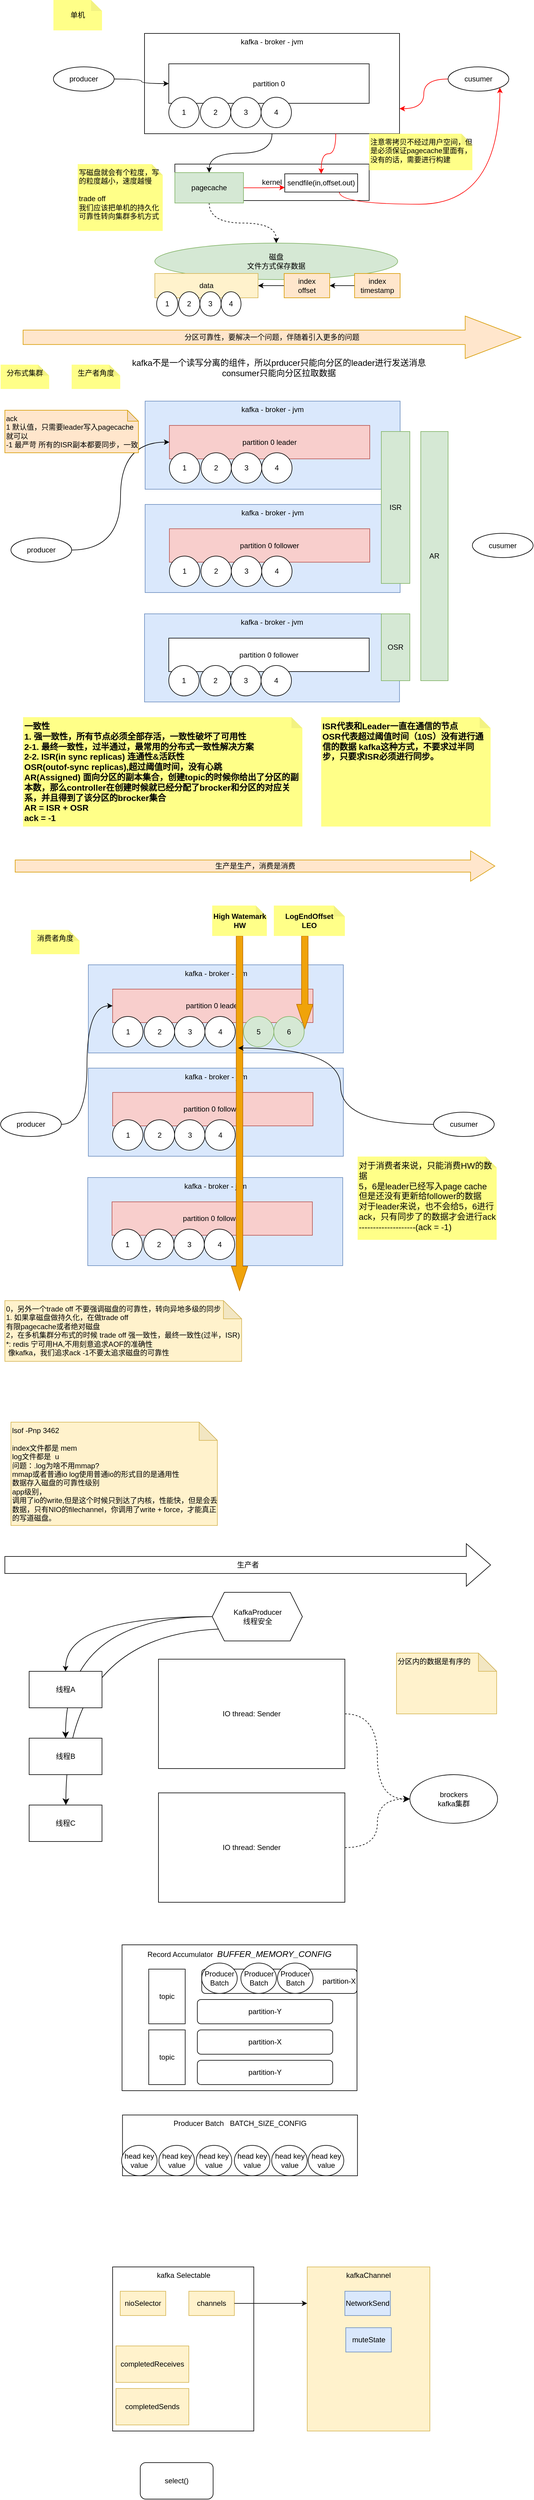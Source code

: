 <mxfile version="24.5.4" type="github">
  <diagram name="第 1 页" id="PkiXDes5N5bRzUGDbgQO">
    <mxGraphModel dx="794" dy="420" grid="1" gridSize="10" guides="1" tooltips="1" connect="1" arrows="1" fold="1" page="1" pageScale="1" pageWidth="827" pageHeight="1169" math="0" shadow="0">
      <root>
        <mxCell id="0" />
        <mxCell id="1" parent="0" />
        <mxCell id="Z7uTY06q8HQg-axiRB6t-1" value="单机" style="shape=note;whiteSpace=wrap;html=1;backgroundOutline=1;darkOpacity=0.05;fillColor=#ffff88;strokeColor=none;horizontal=1;align=center;verticalAlign=middle;size=18;" parent="1" vertex="1">
          <mxGeometry x="100" y="40" width="80" height="50" as="geometry" />
        </mxCell>
        <mxCell id="Z7uTY06q8HQg-axiRB6t-2" value="producer" style="ellipse;whiteSpace=wrap;html=1;" parent="1" vertex="1">
          <mxGeometry x="100" y="150" width="100" height="40" as="geometry" />
        </mxCell>
        <mxCell id="Z7uTY06q8HQg-axiRB6t-3" value="kafka - broker - jvm" style="rounded=0;whiteSpace=wrap;html=1;align=center;verticalAlign=top;" parent="1" vertex="1">
          <mxGeometry x="250" y="95" width="420" height="165" as="geometry" />
        </mxCell>
        <mxCell id="Z7uTY06q8HQg-axiRB6t-4" value="partition 0" style="rounded=0;whiteSpace=wrap;html=1;align=center;verticalAlign=middle;" parent="1" vertex="1">
          <mxGeometry x="290" y="145" width="330" height="65" as="geometry" />
        </mxCell>
        <mxCell id="Z7uTY06q8HQg-axiRB6t-35" style="edgeStyle=orthogonalEdgeStyle;curved=1;rounded=0;orthogonalLoop=1;jettySize=auto;html=1;entryX=1;entryY=0.75;entryDx=0;entryDy=0;strokeColor=#FF0000;" parent="1" source="Z7uTY06q8HQg-axiRB6t-5" target="Z7uTY06q8HQg-axiRB6t-3" edge="1">
          <mxGeometry relative="1" as="geometry" />
        </mxCell>
        <mxCell id="Z7uTY06q8HQg-axiRB6t-5" value="cusumer" style="ellipse;whiteSpace=wrap;html=1;" parent="1" vertex="1">
          <mxGeometry x="750" y="150" width="100" height="40" as="geometry" />
        </mxCell>
        <mxCell id="Z7uTY06q8HQg-axiRB6t-7" value="kernel" style="rounded=0;whiteSpace=wrap;html=1;align=center;verticalAlign=middle;" parent="1" vertex="1">
          <mxGeometry x="300" y="310" width="320" height="60" as="geometry" />
        </mxCell>
        <mxCell id="Z7uTY06q8HQg-axiRB6t-8" value="1" style="ellipse;whiteSpace=wrap;html=1;" parent="1" vertex="1">
          <mxGeometry x="290" y="200" width="50" height="50" as="geometry" />
        </mxCell>
        <mxCell id="Z7uTY06q8HQg-axiRB6t-9" value="2" style="ellipse;whiteSpace=wrap;html=1;" parent="1" vertex="1">
          <mxGeometry x="342" y="200" width="50" height="50" as="geometry" />
        </mxCell>
        <mxCell id="Z7uTY06q8HQg-axiRB6t-10" value="3" style="ellipse;whiteSpace=wrap;html=1;" parent="1" vertex="1">
          <mxGeometry x="392" y="200" width="50" height="50" as="geometry" />
        </mxCell>
        <mxCell id="Z7uTY06q8HQg-axiRB6t-11" value="4" style="ellipse;whiteSpace=wrap;html=1;" parent="1" vertex="1">
          <mxGeometry x="442" y="200" width="50" height="50" as="geometry" />
        </mxCell>
        <mxCell id="Z7uTY06q8HQg-axiRB6t-16" style="edgeStyle=orthogonalEdgeStyle;curved=1;rounded=0;orthogonalLoop=1;jettySize=auto;html=1;entryX=0.5;entryY=0;entryDx=0;entryDy=0;strokeColor=none;dashed=1;" parent="1" source="Z7uTY06q8HQg-axiRB6t-12" target="Z7uTY06q8HQg-axiRB6t-15" edge="1">
          <mxGeometry relative="1" as="geometry" />
        </mxCell>
        <mxCell id="Z7uTY06q8HQg-axiRB6t-18" style="edgeStyle=orthogonalEdgeStyle;curved=1;rounded=0;orthogonalLoop=1;jettySize=auto;html=1;entryX=0.5;entryY=0;entryDx=0;entryDy=0;dashed=1;" parent="1" source="Z7uTY06q8HQg-axiRB6t-12" target="Z7uTY06q8HQg-axiRB6t-15" edge="1">
          <mxGeometry relative="1" as="geometry" />
        </mxCell>
        <mxCell id="Z7uTY06q8HQg-axiRB6t-33" style="edgeStyle=orthogonalEdgeStyle;curved=0;rounded=1;orthogonalLoop=1;jettySize=auto;html=1;entryX=0;entryY=0.75;entryDx=0;entryDy=0;strokeColor=#FF0000;" parent="1" source="Z7uTY06q8HQg-axiRB6t-12" target="Z7uTY06q8HQg-axiRB6t-32" edge="1">
          <mxGeometry relative="1" as="geometry" />
        </mxCell>
        <mxCell id="Z7uTY06q8HQg-axiRB6t-12" value="pagecache" style="rounded=0;whiteSpace=wrap;html=1;align=center;verticalAlign=middle;fillColor=#d5e8d4;strokeColor=#82b366;" parent="1" vertex="1">
          <mxGeometry x="300" y="324" width="113" height="50" as="geometry" />
        </mxCell>
        <mxCell id="Z7uTY06q8HQg-axiRB6t-13" style="edgeStyle=orthogonalEdgeStyle;rounded=0;orthogonalLoop=1;jettySize=auto;html=1;curved=1;" parent="1" source="Z7uTY06q8HQg-axiRB6t-2" target="Z7uTY06q8HQg-axiRB6t-4" edge="1">
          <mxGeometry relative="1" as="geometry" />
        </mxCell>
        <mxCell id="Z7uTY06q8HQg-axiRB6t-15" value="磁盘&lt;div&gt;文件方式保存数据&lt;/div&gt;" style="ellipse;whiteSpace=wrap;html=1;fillColor=#d5e8d4;strokeColor=#82b366;" parent="1" vertex="1">
          <mxGeometry x="267" y="440" width="400" height="60" as="geometry" />
        </mxCell>
        <mxCell id="Z7uTY06q8HQg-axiRB6t-17" value="写磁盘就会有个粒度，写的粒度越小，速度越慢&lt;div&gt;&lt;br&gt;&lt;/div&gt;&lt;div&gt;trade off&lt;/div&gt;&lt;div&gt;我们应该把单机的持久化可靠性转向集群多机方式&lt;/div&gt;" style="shape=note;whiteSpace=wrap;html=1;backgroundOutline=1;darkOpacity=0.05;fillColor=#ffff88;strokeColor=none;horizontal=1;align=left;verticalAlign=top;size=18;" parent="1" vertex="1">
          <mxGeometry x="140" y="310" width="140" height="110" as="geometry" />
        </mxCell>
        <mxCell id="Z7uTY06q8HQg-axiRB6t-19" value="data" style="rounded=0;whiteSpace=wrap;html=1;align=center;verticalAlign=middle;fillColor=#fff2cc;strokeColor=#d6b656;" parent="1" vertex="1">
          <mxGeometry x="267" y="490" width="170" height="40" as="geometry" />
        </mxCell>
        <mxCell id="Z7uTY06q8HQg-axiRB6t-24" value="" style="group" parent="1" vertex="1" connectable="0">
          <mxGeometry x="270" y="520" width="139" height="40" as="geometry" />
        </mxCell>
        <mxCell id="Z7uTY06q8HQg-axiRB6t-20" value="1" style="ellipse;whiteSpace=wrap;html=1;" parent="Z7uTY06q8HQg-axiRB6t-24" vertex="1">
          <mxGeometry width="34.925" height="40" as="geometry" />
        </mxCell>
        <mxCell id="Z7uTY06q8HQg-axiRB6t-21" value="2" style="ellipse;whiteSpace=wrap;html=1;" parent="Z7uTY06q8HQg-axiRB6t-24" vertex="1">
          <mxGeometry x="36.322" width="34.925" height="40" as="geometry" />
        </mxCell>
        <mxCell id="Z7uTY06q8HQg-axiRB6t-22" value="3" style="ellipse;whiteSpace=wrap;html=1;" parent="Z7uTY06q8HQg-axiRB6t-24" vertex="1">
          <mxGeometry x="71.246" width="34.925" height="40" as="geometry" />
        </mxCell>
        <mxCell id="Z7uTY06q8HQg-axiRB6t-23" value="4" style="ellipse;whiteSpace=wrap;html=1;" parent="Z7uTY06q8HQg-axiRB6t-24" vertex="1">
          <mxGeometry x="106.171" width="32.829" height="40" as="geometry" />
        </mxCell>
        <mxCell id="Z7uTY06q8HQg-axiRB6t-26" style="edgeStyle=orthogonalEdgeStyle;curved=1;rounded=0;orthogonalLoop=1;jettySize=auto;html=1;entryX=1;entryY=0.5;entryDx=0;entryDy=0;" parent="1" source="Z7uTY06q8HQg-axiRB6t-25" target="Z7uTY06q8HQg-axiRB6t-19" edge="1">
          <mxGeometry relative="1" as="geometry" />
        </mxCell>
        <mxCell id="Z7uTY06q8HQg-axiRB6t-25" value="index&lt;div&gt;offset&lt;/div&gt;" style="rounded=0;whiteSpace=wrap;html=1;align=center;verticalAlign=middle;fillColor=#ffe6cc;strokeColor=#d79b00;" parent="1" vertex="1">
          <mxGeometry x="480" y="490" width="75" height="40" as="geometry" />
        </mxCell>
        <mxCell id="Z7uTY06q8HQg-axiRB6t-28" value="" style="edgeStyle=orthogonalEdgeStyle;curved=1;rounded=0;orthogonalLoop=1;jettySize=auto;html=1;" parent="1" source="Z7uTY06q8HQg-axiRB6t-27" target="Z7uTY06q8HQg-axiRB6t-25" edge="1">
          <mxGeometry relative="1" as="geometry" />
        </mxCell>
        <mxCell id="Z7uTY06q8HQg-axiRB6t-27" value="index&lt;div&gt;timestamp&lt;/div&gt;" style="rounded=0;whiteSpace=wrap;html=1;align=center;verticalAlign=middle;fillColor=#ffe6cc;strokeColor=#d79b00;" parent="1" vertex="1">
          <mxGeometry x="596" y="490" width="75" height="40" as="geometry" />
        </mxCell>
        <mxCell id="Z7uTY06q8HQg-axiRB6t-34" style="edgeStyle=orthogonalEdgeStyle;curved=1;rounded=0;orthogonalLoop=1;jettySize=auto;html=1;entryX=1;entryY=1;entryDx=0;entryDy=0;exitX=0.75;exitY=1;exitDx=0;exitDy=0;strokeColor=#FF0000;strokeWidth=1;" parent="1" source="Z7uTY06q8HQg-axiRB6t-32" target="Z7uTY06q8HQg-axiRB6t-5" edge="1">
          <mxGeometry relative="1" as="geometry">
            <mxPoint x="610" y="405.86" as="sourcePoint" />
            <mxPoint x="844.355" y="235.002" as="targetPoint" />
          </mxGeometry>
        </mxCell>
        <mxCell id="Z7uTY06q8HQg-axiRB6t-32" value="sendfile(in,offset.out)" style="rounded=0;whiteSpace=wrap;html=1;" parent="1" vertex="1">
          <mxGeometry x="481" y="326" width="120" height="30" as="geometry" />
        </mxCell>
        <mxCell id="Z7uTY06q8HQg-axiRB6t-14" style="edgeStyle=orthogonalEdgeStyle;curved=1;rounded=0;orthogonalLoop=1;jettySize=auto;html=1;entryX=0.5;entryY=0;entryDx=0;entryDy=0;" parent="1" source="Z7uTY06q8HQg-axiRB6t-3" target="Z7uTY06q8HQg-axiRB6t-12" edge="1">
          <mxGeometry relative="1" as="geometry" />
        </mxCell>
        <mxCell id="Z7uTY06q8HQg-axiRB6t-36" style="edgeStyle=orthogonalEdgeStyle;curved=1;rounded=0;orthogonalLoop=1;jettySize=auto;html=1;exitX=0.75;exitY=1;exitDx=0;exitDy=0;entryX=0.5;entryY=0;entryDx=0;entryDy=0;strokeColor=#FF0000;" parent="1" source="Z7uTY06q8HQg-axiRB6t-3" target="Z7uTY06q8HQg-axiRB6t-32" edge="1">
          <mxGeometry relative="1" as="geometry" />
        </mxCell>
        <mxCell id="Z7uTY06q8HQg-axiRB6t-37" value="注意零拷贝不经过用户空间，但是必须保证pagecache里面有，没有的话，需要进行构建" style="shape=note;whiteSpace=wrap;html=1;backgroundOutline=1;darkOpacity=0.05;fillColor=#ffff88;strokeColor=none;horizontal=1;align=left;verticalAlign=top;size=18;" parent="1" vertex="1">
          <mxGeometry x="620" y="260" width="170" height="60" as="geometry" />
        </mxCell>
        <mxCell id="Z7uTY06q8HQg-axiRB6t-42" value="分区可靠性，要解决一个问题，伴随着引入更多的问题" style="shape=singleArrow;whiteSpace=wrap;html=1;arrowWidth=0.339;arrowSize=0.112;fillColor=#ffe6cc;strokeColor=#d79b00;" parent="1" vertex="1">
          <mxGeometry x="50" y="560" width="820" height="70" as="geometry" />
        </mxCell>
        <mxCell id="Z7uTY06q8HQg-axiRB6t-43" value="producer" style="ellipse;whiteSpace=wrap;html=1;" parent="1" vertex="1">
          <mxGeometry x="30" y="925" width="100" height="40" as="geometry" />
        </mxCell>
        <mxCell id="Z7uTY06q8HQg-axiRB6t-44" value="kafka - broker - jvm" style="rounded=0;whiteSpace=wrap;html=1;align=center;verticalAlign=top;fillColor=#dae8fc;strokeColor=#6c8ebf;" parent="1" vertex="1">
          <mxGeometry x="251" y="700" width="420" height="145" as="geometry" />
        </mxCell>
        <mxCell id="Z7uTY06q8HQg-axiRB6t-45" value="partition 0 leader" style="rounded=0;whiteSpace=wrap;html=1;align=center;verticalAlign=middle;fillColor=#f8cecc;strokeColor=#b85450;" parent="1" vertex="1">
          <mxGeometry x="291" y="740" width="330" height="55" as="geometry" />
        </mxCell>
        <mxCell id="Z7uTY06q8HQg-axiRB6t-46" value="1" style="ellipse;whiteSpace=wrap;html=1;" parent="1" vertex="1">
          <mxGeometry x="291" y="785" width="50" height="50" as="geometry" />
        </mxCell>
        <mxCell id="Z7uTY06q8HQg-axiRB6t-47" value="2" style="ellipse;whiteSpace=wrap;html=1;" parent="1" vertex="1">
          <mxGeometry x="343" y="785" width="50" height="50" as="geometry" />
        </mxCell>
        <mxCell id="Z7uTY06q8HQg-axiRB6t-48" value="3" style="ellipse;whiteSpace=wrap;html=1;" parent="1" vertex="1">
          <mxGeometry x="393" y="785" width="50" height="50" as="geometry" />
        </mxCell>
        <mxCell id="Z7uTY06q8HQg-axiRB6t-49" value="4" style="ellipse;whiteSpace=wrap;html=1;" parent="1" vertex="1">
          <mxGeometry x="443" y="785" width="50" height="50" as="geometry" />
        </mxCell>
        <mxCell id="Z7uTY06q8HQg-axiRB6t-50" value="生产者角度" style="shape=note;whiteSpace=wrap;html=1;backgroundOutline=1;darkOpacity=0.05;fillColor=#ffff88;strokeColor=none;horizontal=1;align=center;verticalAlign=top;size=18;" parent="1" vertex="1">
          <mxGeometry x="130" y="640" width="80" height="40" as="geometry" />
        </mxCell>
        <mxCell id="Z7uTY06q8HQg-axiRB6t-51" value="kafka不是一个读写分离的组件，所以prducer只能向分区的leader进行发送消息&lt;div&gt;consumer只能向分区拉取数据&lt;/div&gt;" style="text;html=1;align=center;verticalAlign=middle;resizable=0;points=[];autosize=1;strokeColor=none;fillColor=none;fontSize=14;" parent="1" vertex="1">
          <mxGeometry x="216" y="620" width="510" height="50" as="geometry" />
        </mxCell>
        <mxCell id="Z7uTY06q8HQg-axiRB6t-52" style="edgeStyle=orthogonalEdgeStyle;curved=1;rounded=0;orthogonalLoop=1;jettySize=auto;html=1;entryX=0;entryY=0.5;entryDx=0;entryDy=0;" parent="1" source="Z7uTY06q8HQg-axiRB6t-43" target="Z7uTY06q8HQg-axiRB6t-45" edge="1">
          <mxGeometry relative="1" as="geometry" />
        </mxCell>
        <mxCell id="Z7uTY06q8HQg-axiRB6t-53" value="kafka - broker - jvm" style="rounded=0;whiteSpace=wrap;html=1;align=center;verticalAlign=top;fillColor=#dae8fc;strokeColor=#6c8ebf;" parent="1" vertex="1">
          <mxGeometry x="251" y="870" width="420" height="145" as="geometry" />
        </mxCell>
        <mxCell id="Z7uTY06q8HQg-axiRB6t-54" value="partition 0 follower" style="rounded=0;whiteSpace=wrap;html=1;align=center;verticalAlign=middle;fillColor=#f8cecc;strokeColor=#b85450;" parent="1" vertex="1">
          <mxGeometry x="291" y="910" width="330" height="55" as="geometry" />
        </mxCell>
        <mxCell id="Z7uTY06q8HQg-axiRB6t-55" value="1" style="ellipse;whiteSpace=wrap;html=1;" parent="1" vertex="1">
          <mxGeometry x="291" y="955" width="50" height="50" as="geometry" />
        </mxCell>
        <mxCell id="Z7uTY06q8HQg-axiRB6t-56" value="2" style="ellipse;whiteSpace=wrap;html=1;" parent="1" vertex="1">
          <mxGeometry x="343" y="955" width="50" height="50" as="geometry" />
        </mxCell>
        <mxCell id="Z7uTY06q8HQg-axiRB6t-57" value="3" style="ellipse;whiteSpace=wrap;html=1;" parent="1" vertex="1">
          <mxGeometry x="393" y="955" width="50" height="50" as="geometry" />
        </mxCell>
        <mxCell id="Z7uTY06q8HQg-axiRB6t-58" value="4" style="ellipse;whiteSpace=wrap;html=1;" parent="1" vertex="1">
          <mxGeometry x="443" y="955" width="50" height="50" as="geometry" />
        </mxCell>
        <mxCell id="Z7uTY06q8HQg-axiRB6t-59" value="kafka - broker - jvm" style="rounded=0;whiteSpace=wrap;html=1;align=center;verticalAlign=top;fillColor=#dae8fc;strokeColor=#6c8ebf;" parent="1" vertex="1">
          <mxGeometry x="250" y="1050" width="420" height="145" as="geometry" />
        </mxCell>
        <mxCell id="Z7uTY06q8HQg-axiRB6t-60" value="partition 0 follower" style="rounded=0;whiteSpace=wrap;html=1;align=center;verticalAlign=middle;" parent="1" vertex="1">
          <mxGeometry x="290" y="1090" width="330" height="55" as="geometry" />
        </mxCell>
        <mxCell id="Z7uTY06q8HQg-axiRB6t-61" value="1" style="ellipse;whiteSpace=wrap;html=1;" parent="1" vertex="1">
          <mxGeometry x="290" y="1135" width="50" height="50" as="geometry" />
        </mxCell>
        <mxCell id="Z7uTY06q8HQg-axiRB6t-62" value="2" style="ellipse;whiteSpace=wrap;html=1;" parent="1" vertex="1">
          <mxGeometry x="342" y="1135" width="50" height="50" as="geometry" />
        </mxCell>
        <mxCell id="Z7uTY06q8HQg-axiRB6t-63" value="3" style="ellipse;whiteSpace=wrap;html=1;" parent="1" vertex="1">
          <mxGeometry x="392" y="1135" width="50" height="50" as="geometry" />
        </mxCell>
        <mxCell id="Z7uTY06q8HQg-axiRB6t-64" value="4" style="ellipse;whiteSpace=wrap;html=1;" parent="1" vertex="1">
          <mxGeometry x="442" y="1135" width="50" height="50" as="geometry" />
        </mxCell>
        <mxCell id="Z7uTY06q8HQg-axiRB6t-65" value="cusumer" style="ellipse;whiteSpace=wrap;html=1;" parent="1" vertex="1">
          <mxGeometry x="790" y="917.5" width="100" height="40" as="geometry" />
        </mxCell>
        <mxCell id="Z7uTY06q8HQg-axiRB6t-66" value="一致性&lt;div style=&quot;font-size: 14px;&quot;&gt;1. 强一致性，所有节点必须全部存活，&lt;span style=&quot;background-color: initial; font-size: 14px;&quot;&gt;一致性破坏了可用性&lt;/span&gt;&lt;/div&gt;&lt;div style=&quot;font-size: 14px;&quot;&gt;2-1. 最终一致性，过半通过，最常用的分布式一致性解决方案&lt;/div&gt;&lt;div style=&quot;font-size: 14px;&quot;&gt;2-2. ISR(in sync replicas) 连通性&amp;amp;活跃性&lt;/div&gt;&lt;div style=&quot;font-size: 14px;&quot;&gt;OSR(outof-sync replicas),超过阈值时间，没有心跳&lt;/div&gt;&lt;div style=&quot;font-size: 14px;&quot;&gt;AR(Assigned) 面向分区的副本集合，创建topic的时候你给出了分区的副本数，那么controller在创建时候就已经分配了brocker和分区的对应关系，并且得到了该分区的brocker集合&lt;/div&gt;&lt;div style=&quot;font-size: 14px;&quot;&gt;AR = ISR + OSR&lt;/div&gt;&lt;div style=&quot;font-size: 14px;&quot;&gt;ack = -1&lt;/div&gt;" style="shape=note;whiteSpace=wrap;html=1;backgroundOutline=1;darkOpacity=0.05;fillColor=#ffff88;strokeColor=none;horizontal=1;align=left;verticalAlign=top;size=18;fontStyle=1;fontSize=14;" parent="1" vertex="1">
          <mxGeometry x="50" y="1220" width="460" height="180" as="geometry" />
        </mxCell>
        <mxCell id="Z7uTY06q8HQg-axiRB6t-67" value="ack&amp;nbsp;&lt;div&gt;1 默认值，只需要leader写入pagecache就可以&lt;/div&gt;&lt;div&gt;-1 最严苛 所有的ISR副本都要同步，一致&lt;/div&gt;" style="shape=note;whiteSpace=wrap;html=1;backgroundOutline=1;darkOpacity=0.05;fillColor=#ffe6cc;strokeColor=#d79b00;horizontal=1;align=left;verticalAlign=top;size=18;" parent="1" vertex="1">
          <mxGeometry x="20" y="715" width="220" height="70" as="geometry" />
        </mxCell>
        <mxCell id="034WyvBDw2LTuWk4lug2-1" value="ISR代表和Leader一直在通信的节点&lt;div&gt;OSR代表超过阈值时间（10S）没有进行通信的数据 kafka这种方式，不要求过半同步，只要求ISR必须进行同步。&lt;/div&gt;" style="shape=note;whiteSpace=wrap;html=1;backgroundOutline=1;darkOpacity=0.05;fillColor=#ffff88;strokeColor=none;horizontal=1;align=left;verticalAlign=top;size=18;fontSize=14;fontStyle=1" parent="1" vertex="1">
          <mxGeometry x="541" y="1220" width="279" height="180" as="geometry" />
        </mxCell>
        <mxCell id="034WyvBDw2LTuWk4lug2-2" value="producer" style="ellipse;whiteSpace=wrap;html=1;" parent="1" vertex="1">
          <mxGeometry x="13" y="1870" width="100" height="40" as="geometry" />
        </mxCell>
        <mxCell id="034WyvBDw2LTuWk4lug2-3" value="kafka - broker - jvm" style="rounded=0;whiteSpace=wrap;html=1;align=center;verticalAlign=top;fillColor=#dae8fc;strokeColor=#6c8ebf;" parent="1" vertex="1">
          <mxGeometry x="157.5" y="1627.5" width="420" height="145" as="geometry" />
        </mxCell>
        <mxCell id="034WyvBDw2LTuWk4lug2-4" value="partition 0 leader" style="rounded=0;whiteSpace=wrap;html=1;align=center;verticalAlign=middle;fillColor=#f8cecc;strokeColor=#b85450;" parent="1" vertex="1">
          <mxGeometry x="197.5" y="1667.5" width="330" height="55" as="geometry" />
        </mxCell>
        <mxCell id="034WyvBDw2LTuWk4lug2-5" value="1" style="ellipse;whiteSpace=wrap;html=1;" parent="1" vertex="1">
          <mxGeometry x="197.5" y="1712.5" width="50" height="50" as="geometry" />
        </mxCell>
        <mxCell id="034WyvBDw2LTuWk4lug2-6" value="2" style="ellipse;whiteSpace=wrap;html=1;" parent="1" vertex="1">
          <mxGeometry x="249.5" y="1712.5" width="50" height="50" as="geometry" />
        </mxCell>
        <mxCell id="034WyvBDw2LTuWk4lug2-7" value="3" style="ellipse;whiteSpace=wrap;html=1;" parent="1" vertex="1">
          <mxGeometry x="299.5" y="1712.5" width="50" height="50" as="geometry" />
        </mxCell>
        <mxCell id="034WyvBDw2LTuWk4lug2-8" value="4" style="ellipse;whiteSpace=wrap;html=1;" parent="1" vertex="1">
          <mxGeometry x="349.5" y="1712.5" width="50" height="50" as="geometry" />
        </mxCell>
        <mxCell id="034WyvBDw2LTuWk4lug2-9" value="消费者角度" style="shape=note;whiteSpace=wrap;html=1;backgroundOutline=1;darkOpacity=0.05;fillColor=#ffff88;strokeColor=none;horizontal=1;align=center;verticalAlign=top;size=18;" parent="1" vertex="1">
          <mxGeometry x="63" y="1570" width="80" height="40" as="geometry" />
        </mxCell>
        <mxCell id="034WyvBDw2LTuWk4lug2-10" style="edgeStyle=orthogonalEdgeStyle;curved=1;rounded=0;orthogonalLoop=1;jettySize=auto;html=1;entryX=0;entryY=0.5;entryDx=0;entryDy=0;" parent="1" source="034WyvBDw2LTuWk4lug2-2" target="034WyvBDw2LTuWk4lug2-4" edge="1">
          <mxGeometry relative="1" as="geometry" />
        </mxCell>
        <mxCell id="034WyvBDw2LTuWk4lug2-11" value="kafka - broker - jvm" style="rounded=0;whiteSpace=wrap;html=1;align=center;verticalAlign=top;fillColor=#dae8fc;strokeColor=#6c8ebf;" parent="1" vertex="1">
          <mxGeometry x="157.5" y="1797.5" width="420" height="145" as="geometry" />
        </mxCell>
        <mxCell id="034WyvBDw2LTuWk4lug2-12" value="partition 0 follower" style="rounded=0;whiteSpace=wrap;html=1;align=center;verticalAlign=middle;fillColor=#f8cecc;strokeColor=#b85450;" parent="1" vertex="1">
          <mxGeometry x="197.5" y="1837.5" width="330" height="55" as="geometry" />
        </mxCell>
        <mxCell id="034WyvBDw2LTuWk4lug2-13" value="1" style="ellipse;whiteSpace=wrap;html=1;" parent="1" vertex="1">
          <mxGeometry x="197.5" y="1882.5" width="50" height="50" as="geometry" />
        </mxCell>
        <mxCell id="034WyvBDw2LTuWk4lug2-14" value="2" style="ellipse;whiteSpace=wrap;html=1;" parent="1" vertex="1">
          <mxGeometry x="249.5" y="1882.5" width="50" height="50" as="geometry" />
        </mxCell>
        <mxCell id="034WyvBDw2LTuWk4lug2-15" value="3" style="ellipse;whiteSpace=wrap;html=1;" parent="1" vertex="1">
          <mxGeometry x="299.5" y="1882.5" width="50" height="50" as="geometry" />
        </mxCell>
        <mxCell id="034WyvBDw2LTuWk4lug2-16" value="4" style="ellipse;whiteSpace=wrap;html=1;" parent="1" vertex="1">
          <mxGeometry x="349.5" y="1882.5" width="50" height="50" as="geometry" />
        </mxCell>
        <mxCell id="034WyvBDw2LTuWk4lug2-17" value="kafka - broker - jvm" style="rounded=0;whiteSpace=wrap;html=1;align=center;verticalAlign=top;fillColor=#dae8fc;strokeColor=#6c8ebf;" parent="1" vertex="1">
          <mxGeometry x="156.5" y="1977.5" width="420" height="145" as="geometry" />
        </mxCell>
        <mxCell id="034WyvBDw2LTuWk4lug2-18" value="partition 0 follower" style="rounded=0;whiteSpace=wrap;html=1;align=center;verticalAlign=middle;fillColor=#f8cecc;strokeColor=#b85450;" parent="1" vertex="1">
          <mxGeometry x="196.5" y="2017.5" width="330" height="55" as="geometry" />
        </mxCell>
        <mxCell id="034WyvBDw2LTuWk4lug2-19" value="1" style="ellipse;whiteSpace=wrap;html=1;" parent="1" vertex="1">
          <mxGeometry x="196.5" y="2062.5" width="50" height="50" as="geometry" />
        </mxCell>
        <mxCell id="034WyvBDw2LTuWk4lug2-20" value="2" style="ellipse;whiteSpace=wrap;html=1;" parent="1" vertex="1">
          <mxGeometry x="248.5" y="2062.5" width="50" height="50" as="geometry" />
        </mxCell>
        <mxCell id="034WyvBDw2LTuWk4lug2-21" value="3" style="ellipse;whiteSpace=wrap;html=1;" parent="1" vertex="1">
          <mxGeometry x="298.5" y="2062.5" width="50" height="50" as="geometry" />
        </mxCell>
        <mxCell id="034WyvBDw2LTuWk4lug2-22" value="4" style="ellipse;whiteSpace=wrap;html=1;" parent="1" vertex="1">
          <mxGeometry x="348.5" y="2062.5" width="50" height="50" as="geometry" />
        </mxCell>
        <mxCell id="034WyvBDw2LTuWk4lug2-23" value="cusumer" style="ellipse;whiteSpace=wrap;html=1;" parent="1" vertex="1">
          <mxGeometry x="726" y="1870" width="100" height="40" as="geometry" />
        </mxCell>
        <mxCell id="034WyvBDw2LTuWk4lug2-25" value="AR" style="rounded=0;whiteSpace=wrap;html=1;align=center;verticalAlign=middle;fillColor=#d5e8d4;strokeColor=#82b366;" parent="1" vertex="1">
          <mxGeometry x="705" y="750" width="45" height="410" as="geometry" />
        </mxCell>
        <mxCell id="034WyvBDw2LTuWk4lug2-26" value="ISR" style="rounded=0;whiteSpace=wrap;html=1;align=center;verticalAlign=middle;fillColor=#d5e8d4;strokeColor=#82b366;" parent="1" vertex="1">
          <mxGeometry x="640" y="750" width="47" height="250" as="geometry" />
        </mxCell>
        <mxCell id="034WyvBDw2LTuWk4lug2-27" value="OSR" style="rounded=0;whiteSpace=wrap;html=1;align=center;verticalAlign=middle;fillColor=#d5e8d4;strokeColor=#82b366;" parent="1" vertex="1">
          <mxGeometry x="640" y="1050" width="47" height="110" as="geometry" />
        </mxCell>
        <mxCell id="034WyvBDw2LTuWk4lug2-28" value="分布式集群" style="shape=note;whiteSpace=wrap;html=1;backgroundOutline=1;darkOpacity=0.05;fillColor=#ffff88;strokeColor=none;horizontal=1;align=center;verticalAlign=top;size=18;" parent="1" vertex="1">
          <mxGeometry x="13" y="640" width="80" height="40" as="geometry" />
        </mxCell>
        <mxCell id="034WyvBDw2LTuWk4lug2-29" value="" style="html=1;shadow=0;dashed=0;align=center;verticalAlign=middle;shape=mxgraph.arrows2.arrow;dy=0.6;dx=40;direction=south;notch=0;fillColor=#f0a30a;fontColor=#000000;strokeColor=#BD7000;" parent="1" vertex="1">
          <mxGeometry x="393" y="1580" width="27" height="583.5" as="geometry" />
        </mxCell>
        <mxCell id="034WyvBDw2LTuWk4lug2-30" value="5" style="ellipse;whiteSpace=wrap;html=1;fillColor=#d5e8d4;strokeColor=#82b366;" parent="1" vertex="1">
          <mxGeometry x="413" y="1712.5" width="50" height="50" as="geometry" />
        </mxCell>
        <mxCell id="034WyvBDw2LTuWk4lug2-31" value="6" style="ellipse;whiteSpace=wrap;html=1;fillColor=#d5e8d4;strokeColor=#82b366;" parent="1" vertex="1">
          <mxGeometry x="463" y="1712.5" width="50" height="50" as="geometry" />
        </mxCell>
        <mxCell id="034WyvBDw2LTuWk4lug2-33" value="" style="html=1;shadow=0;dashed=0;align=center;verticalAlign=middle;shape=mxgraph.arrows2.arrow;dy=0.6;dx=40;direction=south;notch=0;fillColor=#f0a30a;fontColor=#000000;strokeColor=#BD7000;" parent="1" vertex="1">
          <mxGeometry x="500.5" y="1580" width="27" height="152.5" as="geometry" />
        </mxCell>
        <mxCell id="034WyvBDw2LTuWk4lug2-36" style="edgeStyle=orthogonalEdgeStyle;rounded=0;orthogonalLoop=1;jettySize=auto;html=1;entryX=0.316;entryY=0.588;entryDx=0;entryDy=0;entryPerimeter=0;curved=1;" parent="1" source="034WyvBDw2LTuWk4lug2-23" target="034WyvBDw2LTuWk4lug2-29" edge="1">
          <mxGeometry relative="1" as="geometry" />
        </mxCell>
        <mxCell id="034WyvBDw2LTuWk4lug2-37" value="High Watemark&lt;div style=&quot;font-size: 12px;&quot;&gt;HW&lt;/div&gt;" style="shape=note;whiteSpace=wrap;html=1;backgroundOutline=1;darkOpacity=0.05;fillColor=#ffff88;strokeColor=none;horizontal=1;align=center;verticalAlign=middle;size=18;fontSize=12;fontStyle=1" parent="1" vertex="1">
          <mxGeometry x="361.5" y="1530" width="90" height="50" as="geometry" />
        </mxCell>
        <mxCell id="034WyvBDw2LTuWk4lug2-38" value="LogEndOffset&lt;div style=&quot;font-size: 12px;&quot;&gt;LEO&lt;/div&gt;" style="shape=note;whiteSpace=wrap;html=1;backgroundOutline=1;darkOpacity=0.05;fillColor=#ffff88;strokeColor=none;horizontal=1;align=center;verticalAlign=middle;size=18;fontSize=12;fontStyle=1" parent="1" vertex="1">
          <mxGeometry x="463" y="1530" width="117" height="50" as="geometry" />
        </mxCell>
        <mxCell id="034WyvBDw2LTuWk4lug2-40" value="对于消费者来说，只能消费HW的数据&lt;div&gt;5，6是leader已经写入page cache 但是还没有更新给follower的数据&lt;/div&gt;&lt;div&gt;对于leader来说，也不会给5，6进行ack，只有同步了的数据才会进行ack --------------------(ack = -1)&lt;/div&gt;" style="shape=note;whiteSpace=wrap;html=1;backgroundOutline=1;darkOpacity=0.05;fillColor=#ffff88;strokeColor=none;horizontal=1;align=left;verticalAlign=top;size=18;fontSize=14;" parent="1" vertex="1">
          <mxGeometry x="601" y="1943" width="229" height="137" as="geometry" />
        </mxCell>
        <mxCell id="034WyvBDw2LTuWk4lug2-41" value="生产是生产，消费是消费" style="html=1;shadow=0;dashed=0;align=center;verticalAlign=middle;shape=mxgraph.arrows2.arrow;dy=0.6;dx=40;notch=0;fillColor=#ffe6cc;strokeColor=#d79b00;" parent="1" vertex="1">
          <mxGeometry x="37" y="1440" width="790" height="50" as="geometry" />
        </mxCell>
        <mxCell id="034WyvBDw2LTuWk4lug2-42" value="0，另外一个trade off 不要强调磁盘的可靠性，转向异地多级的同步&lt;div&gt;1. 如果拿磁盘做持久化，在做trade off&lt;div&gt;有限pagecache或者绝对磁盘&lt;/div&gt;&lt;div&gt;2，在多机集群分布式的时候 trade off 强一致性，最终一致性(过半，ISR)&lt;/div&gt;&lt;div&gt;*: redis 宁可用HA,不用刻意追求AOF的准确性&lt;/div&gt;&lt;div&gt;&amp;nbsp;像kafka，我们追求ack -1不要太追求磁盘的可靠性&lt;/div&gt;&lt;/div&gt;" style="shape=note;whiteSpace=wrap;html=1;backgroundOutline=1;darkOpacity=0.05;fillColor=#fff2cc;strokeColor=#d6b656;horizontal=1;align=left;verticalAlign=top;" parent="1" vertex="1">
          <mxGeometry x="20" y="2180" width="390" height="100" as="geometry" />
        </mxCell>
        <mxCell id="034WyvBDw2LTuWk4lug2-43" value="lsof -Pnp 3462&lt;div&gt;&lt;br&gt;&lt;/div&gt;&lt;div&gt;index文件都是 mem&lt;/div&gt;&lt;div&gt;log文件都是&amp;nbsp; u&lt;/div&gt;&lt;div&gt;问题：.log为啥不用mmap?&lt;/div&gt;&lt;div&gt;mmap或者普通io log使用普通io的形式目的是通用性&lt;/div&gt;&lt;div&gt;数据存入磁盘的可靠性级别&lt;/div&gt;&lt;div&gt;app级别，&lt;/div&gt;&lt;div&gt;调用了io的write,但是这个时候只到达了内核，性能快，但是会丢数据，只有NIO的filechannel，你调用了write + force，才能真正的写道磁盘。&lt;/div&gt;" style="shape=note;whiteSpace=wrap;html=1;backgroundOutline=1;darkOpacity=0.05;fillColor=#fff2cc;strokeColor=#d6b656;horizontal=1;align=left;verticalAlign=top;" parent="1" vertex="1">
          <mxGeometry x="30" y="2380" width="340" height="170" as="geometry" />
        </mxCell>
        <mxCell id="v6fSQlxzGpSbIA0BIh1v-2" value="生产者" style="html=1;shadow=0;dashed=0;align=center;verticalAlign=middle;shape=mxgraph.arrows2.arrow;dy=0.6;dx=40;notch=0;" parent="1" vertex="1">
          <mxGeometry x="20" y="2580" width="800" height="70" as="geometry" />
        </mxCell>
        <mxCell id="v6fSQlxzGpSbIA0BIh1v-7" style="edgeStyle=orthogonalEdgeStyle;curved=1;rounded=0;orthogonalLoop=1;jettySize=auto;html=1;entryX=0.5;entryY=0;entryDx=0;entryDy=0;fontSize=12;" parent="1" source="v6fSQlxzGpSbIA0BIh1v-5" target="v6fSQlxzGpSbIA0BIh1v-4" edge="1">
          <mxGeometry relative="1" as="geometry" />
        </mxCell>
        <mxCell id="v6fSQlxzGpSbIA0BIh1v-10" style="edgeStyle=orthogonalEdgeStyle;curved=1;rounded=0;orthogonalLoop=1;jettySize=auto;html=1;entryX=0.5;entryY=0;entryDx=0;entryDy=0;fontSize=12;startSize=8;endSize=8;" parent="1" source="v6fSQlxzGpSbIA0BIh1v-5" target="v6fSQlxzGpSbIA0BIh1v-8" edge="1">
          <mxGeometry relative="1" as="geometry" />
        </mxCell>
        <mxCell id="v6fSQlxzGpSbIA0BIh1v-11" style="edgeStyle=orthogonalEdgeStyle;curved=1;rounded=0;orthogonalLoop=1;jettySize=auto;html=1;entryX=0.75;entryY=0;entryDx=0;entryDy=0;fontSize=12;startSize=8;endSize=8;exitX=0.5;exitY=1;exitDx=0;exitDy=0;" parent="1" edge="1">
          <mxGeometry relative="1" as="geometry">
            <mxPoint x="392" y="2720" as="sourcePoint" />
            <mxPoint x="120.5" y="3010" as="targetPoint" />
          </mxGeometry>
        </mxCell>
        <mxCell id="v6fSQlxzGpSbIA0BIh1v-5" value="KafkaProducer&lt;div&gt;线程安全&lt;/div&gt;" style="shape=hexagon;perimeter=hexagonPerimeter2;whiteSpace=wrap;html=1;fixedSize=1;" parent="1" vertex="1">
          <mxGeometry x="361.5" y="2660" width="148.5" height="80" as="geometry" />
        </mxCell>
        <mxCell id="v6fSQlxzGpSbIA0BIh1v-8" value="线程B" style="whiteSpace=wrap;html=1;" parent="1" vertex="1">
          <mxGeometry x="60" y="2900" width="120" height="60" as="geometry" />
        </mxCell>
        <mxCell id="v6fSQlxzGpSbIA0BIh1v-9" value="线程C" style="whiteSpace=wrap;html=1;" parent="1" vertex="1">
          <mxGeometry x="60" y="3010" width="120" height="60" as="geometry" />
        </mxCell>
        <mxCell id="v6fSQlxzGpSbIA0BIh1v-4" value="线程A" style="whiteSpace=wrap;html=1;" parent="1" vertex="1">
          <mxGeometry x="60" y="2790" width="120" height="60" as="geometry" />
        </mxCell>
        <mxCell id="v6fSQlxzGpSbIA0BIh1v-14" style="edgeStyle=orthogonalEdgeStyle;rounded=1;orthogonalLoop=1;jettySize=auto;html=1;entryX=0;entryY=0.5;entryDx=0;entryDy=0;fontSize=12;startSize=8;endSize=8;curved=1;dashed=1;" parent="1" source="v6fSQlxzGpSbIA0BIh1v-12" target="v6fSQlxzGpSbIA0BIh1v-13" edge="1">
          <mxGeometry relative="1" as="geometry" />
        </mxCell>
        <mxCell id="v6fSQlxzGpSbIA0BIh1v-12" value="IO thread: Sender" style="whiteSpace=wrap;html=1;" parent="1" vertex="1">
          <mxGeometry x="273" y="2770" width="307" height="180" as="geometry" />
        </mxCell>
        <mxCell id="v6fSQlxzGpSbIA0BIh1v-13" value="brockers&lt;div&gt;kafka集群&lt;/div&gt;" style="ellipse;whiteSpace=wrap;html=1;" parent="1" vertex="1">
          <mxGeometry x="687" y="2960" width="144.5" height="80" as="geometry" />
        </mxCell>
        <mxCell id="v6fSQlxzGpSbIA0BIh1v-16" style="edgeStyle=orthogonalEdgeStyle;curved=1;rounded=0;orthogonalLoop=1;jettySize=auto;html=1;entryX=0;entryY=0.5;entryDx=0;entryDy=0;fontSize=12;startSize=8;endSize=8;dashed=1;" parent="1" source="v6fSQlxzGpSbIA0BIh1v-15" target="v6fSQlxzGpSbIA0BIh1v-13" edge="1">
          <mxGeometry relative="1" as="geometry" />
        </mxCell>
        <mxCell id="v6fSQlxzGpSbIA0BIh1v-15" value="IO thread: Sender" style="whiteSpace=wrap;html=1;" parent="1" vertex="1">
          <mxGeometry x="273" y="2990" width="307" height="180" as="geometry" />
        </mxCell>
        <mxCell id="v6fSQlxzGpSbIA0BIh1v-17" value="分区内的数据是有序的" style="shape=note;whiteSpace=wrap;html=1;backgroundOutline=1;darkOpacity=0.05;fillColor=#fff2cc;strokeColor=#d6b656;horizontal=1;align=left;verticalAlign=top;" parent="1" vertex="1">
          <mxGeometry x="665" y="2760" width="165" height="100" as="geometry" />
        </mxCell>
        <mxCell id="IShY9MJZ5aXx8t9KCvCx-1" value="Record Accumulator&amp;nbsp;&amp;nbsp;&lt;span style=&quot;font-style: italic; font-size: 10.5pt; white-space: pre;&quot;&gt;BUFFER_MEMORY_CONFIG&lt;/span&gt;" style="whiteSpace=wrap;html=1;verticalAlign=top;fontFamily=Helvetica;fontColor=default;labelBackgroundColor=#FFFFFF;" parent="1" vertex="1">
          <mxGeometry x="213" y="3240" width="387" height="240" as="geometry" />
        </mxCell>
        <mxCell id="IShY9MJZ5aXx8t9KCvCx-2" value="topic" style="whiteSpace=wrap;html=1;" parent="1" vertex="1">
          <mxGeometry x="257" y="3280" width="60" height="90" as="geometry" />
        </mxCell>
        <mxCell id="IShY9MJZ5aXx8t9KCvCx-3" value="topic" style="whiteSpace=wrap;html=1;" parent="1" vertex="1">
          <mxGeometry x="257" y="3380" width="60" height="90" as="geometry" />
        </mxCell>
        <mxCell id="IShY9MJZ5aXx8t9KCvCx-4" value="partition-X" style="rounded=1;whiteSpace=wrap;html=1;align=right;" parent="1" vertex="1">
          <mxGeometry x="344.25" y="3280" width="255.75" height="40" as="geometry" />
        </mxCell>
        <mxCell id="IShY9MJZ5aXx8t9KCvCx-5" value="partition-Y" style="rounded=1;whiteSpace=wrap;html=1;" parent="1" vertex="1">
          <mxGeometry x="337" y="3330" width="223" height="40" as="geometry" />
        </mxCell>
        <mxCell id="IShY9MJZ5aXx8t9KCvCx-6" value="partition-X" style="rounded=1;whiteSpace=wrap;html=1;" parent="1" vertex="1">
          <mxGeometry x="337" y="3380" width="223" height="40" as="geometry" />
        </mxCell>
        <mxCell id="IShY9MJZ5aXx8t9KCvCx-7" value="partition-Y" style="rounded=1;whiteSpace=wrap;html=1;" parent="1" vertex="1">
          <mxGeometry x="337" y="3430" width="223" height="40" as="geometry" />
        </mxCell>
        <mxCell id="IShY9MJZ5aXx8t9KCvCx-8" value="Producer&lt;div&gt;Batch&lt;/div&gt;" style="ellipse;whiteSpace=wrap;html=1;" parent="1" vertex="1">
          <mxGeometry x="344.25" y="3270" width="58.5" height="50" as="geometry" />
        </mxCell>
        <mxCell id="IShY9MJZ5aXx8t9KCvCx-9" value="Producer&lt;div&gt;Batch&lt;/div&gt;" style="ellipse;whiteSpace=wrap;html=1;" parent="1" vertex="1">
          <mxGeometry x="408.75" y="3270" width="58.5" height="50" as="geometry" />
        </mxCell>
        <mxCell id="IShY9MJZ5aXx8t9KCvCx-11" value="Producer&lt;div&gt;Batch&lt;/div&gt;" style="ellipse;whiteSpace=wrap;html=1;" parent="1" vertex="1">
          <mxGeometry x="469" y="3270" width="58.5" height="50" as="geometry" />
        </mxCell>
        <mxCell id="eLV7LrER7qPHKsvqjfjF-2" value="Producer&amp;nbsp;&lt;span style=&quot;background-color: initial;&quot;&gt;Batch&amp;nbsp; &amp;nbsp;BATCH_SIZE_CONFIG&lt;/span&gt;" style="whiteSpace=wrap;html=1;verticalAlign=top;" parent="1" vertex="1">
          <mxGeometry x="213.75" y="3520" width="387" height="100" as="geometry" />
        </mxCell>
        <mxCell id="eLV7LrER7qPHKsvqjfjF-1" value="head key value" style="ellipse;whiteSpace=wrap;html=1;" parent="1" vertex="1">
          <mxGeometry x="212.25" y="3570" width="58.5" height="50" as="geometry" />
        </mxCell>
        <mxCell id="eLV7LrER7qPHKsvqjfjF-3" value="head key value" style="ellipse;whiteSpace=wrap;html=1;" parent="1" vertex="1">
          <mxGeometry x="273.75" y="3570" width="58.5" height="50" as="geometry" />
        </mxCell>
        <mxCell id="eLV7LrER7qPHKsvqjfjF-4" value="head key value" style="ellipse;whiteSpace=wrap;html=1;" parent="1" vertex="1">
          <mxGeometry x="335.25" y="3570" width="58.5" height="50" as="geometry" />
        </mxCell>
        <mxCell id="eLV7LrER7qPHKsvqjfjF-5" value="head key value" style="ellipse;whiteSpace=wrap;html=1;" parent="1" vertex="1">
          <mxGeometry x="398" y="3570" width="58.5" height="50" as="geometry" />
        </mxCell>
        <mxCell id="eLV7LrER7qPHKsvqjfjF-6" value="head key value" style="ellipse;whiteSpace=wrap;html=1;" parent="1" vertex="1">
          <mxGeometry x="459.5" y="3570" width="58.5" height="50" as="geometry" />
        </mxCell>
        <mxCell id="eLV7LrER7qPHKsvqjfjF-7" value="head key value" style="ellipse;whiteSpace=wrap;html=1;" parent="1" vertex="1">
          <mxGeometry x="519.75" y="3570" width="58.5" height="50" as="geometry" />
        </mxCell>
        <mxCell id="Ly3f6-7iyZXwPjCFiIj4-1" value="kafka Selectable" style="rounded=0;whiteSpace=wrap;html=1;align=center;verticalAlign=top;horizontal=1;" parent="1" vertex="1">
          <mxGeometry x="197.5" y="3770" width="232.5" height="270" as="geometry" />
        </mxCell>
        <mxCell id="Ly3f6-7iyZXwPjCFiIj4-2" value="nioSelector" style="rounded=0;whiteSpace=wrap;html=1;align=center;verticalAlign=middle;fillColor=#fff2cc;strokeColor=#d6b656;" parent="1" vertex="1">
          <mxGeometry x="210" y="3810" width="75" height="40" as="geometry" />
        </mxCell>
        <mxCell id="Ly3f6-7iyZXwPjCFiIj4-3" value="channels" style="rounded=0;whiteSpace=wrap;html=1;align=center;verticalAlign=middle;fillColor=#fff2cc;strokeColor=#d6b656;" parent="1" vertex="1">
          <mxGeometry x="323" y="3810" width="75" height="40" as="geometry" />
        </mxCell>
        <mxCell id="dS4TRO4Wpcu3B6O6hNNI-1" value="kafkaChannel" style="rounded=0;whiteSpace=wrap;html=1;align=center;verticalAlign=top;fillColor=#fff2cc;strokeColor=#d6b656;" vertex="1" parent="1">
          <mxGeometry x="518" y="3770" width="202" height="270" as="geometry" />
        </mxCell>
        <mxCell id="dS4TRO4Wpcu3B6O6hNNI-2" value="NetworkSend" style="rounded=0;whiteSpace=wrap;html=1;align=center;verticalAlign=middle;fillColor=#dae8fc;strokeColor=#6c8ebf;" vertex="1" parent="1">
          <mxGeometry x="580" y="3810" width="75" height="40" as="geometry" />
        </mxCell>
        <mxCell id="dS4TRO4Wpcu3B6O6hNNI-4" value="muteState" style="rounded=0;whiteSpace=wrap;html=1;align=center;verticalAlign=middle;fillColor=#dae8fc;strokeColor=#6c8ebf;" vertex="1" parent="1">
          <mxGeometry x="581.5" y="3870" width="75" height="40" as="geometry" />
        </mxCell>
        <mxCell id="dS4TRO4Wpcu3B6O6hNNI-5" value="completedSends" style="rounded=0;whiteSpace=wrap;html=1;align=center;verticalAlign=middle;fillColor=#fff2cc;strokeColor=#d6b656;" vertex="1" parent="1">
          <mxGeometry x="203" y="3970" width="120" height="60" as="geometry" />
        </mxCell>
        <mxCell id="dS4TRO4Wpcu3B6O6hNNI-6" value="completedReceives" style="rounded=0;whiteSpace=wrap;html=1;align=center;verticalAlign=middle;fillColor=#fff2cc;strokeColor=#d6b656;" vertex="1" parent="1">
          <mxGeometry x="203" y="3900" width="120" height="60" as="geometry" />
        </mxCell>
        <mxCell id="dS4TRO4Wpcu3B6O6hNNI-7" style="edgeStyle=orthogonalEdgeStyle;rounded=0;orthogonalLoop=1;jettySize=auto;html=1;entryX=0;entryY=0.222;entryDx=0;entryDy=0;entryPerimeter=0;" edge="1" parent="1" source="Ly3f6-7iyZXwPjCFiIj4-3" target="dS4TRO4Wpcu3B6O6hNNI-1">
          <mxGeometry relative="1" as="geometry" />
        </mxCell>
        <mxCell id="dS4TRO4Wpcu3B6O6hNNI-8" value="select()" style="rounded=1;whiteSpace=wrap;html=1;" vertex="1" parent="1">
          <mxGeometry x="243" y="4092" width="120" height="60" as="geometry" />
        </mxCell>
      </root>
    </mxGraphModel>
  </diagram>
</mxfile>
